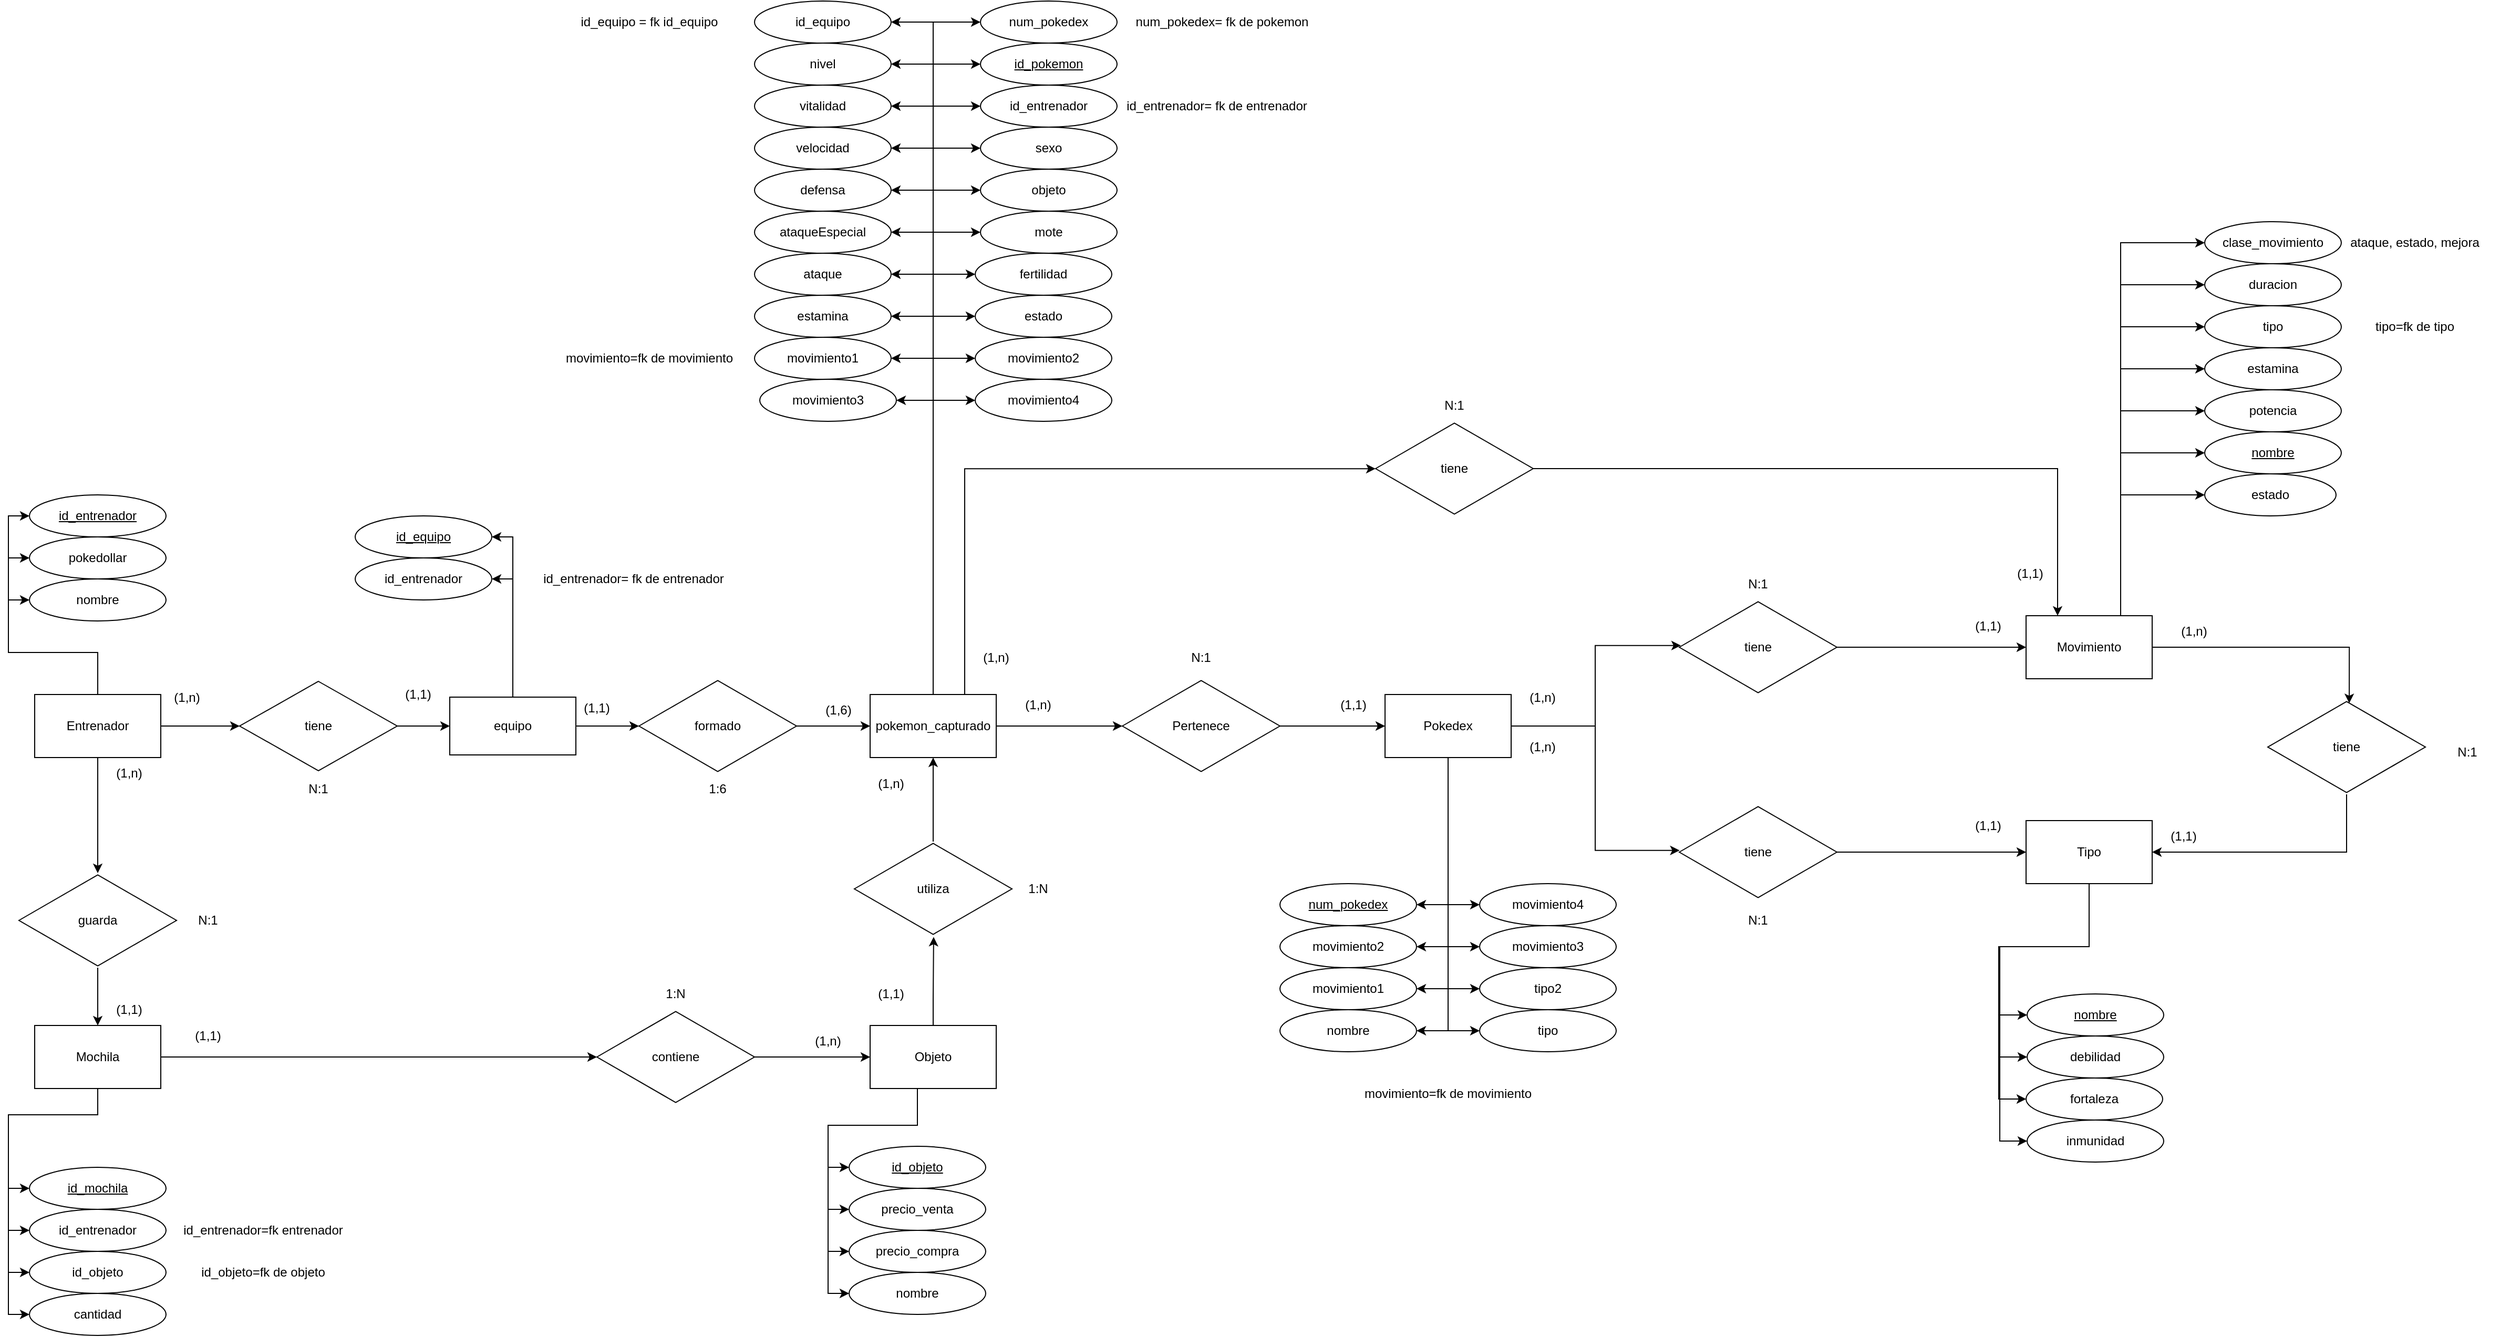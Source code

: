 <mxfile version="13.0.3" type="device"><diagram name="Página-1" id="_hN8JNV3EvZkGk4w4AAP"><mxGraphModel dx="2756" dy="2335" grid="1" gridSize="10" guides="1" tooltips="1" connect="1" arrows="1" fold="1" page="1" pageScale="1" pageWidth="827" pageHeight="1169" math="0" shadow="0"><root><mxCell id="0"/><mxCell id="1" parent="0"/><mxCell id="u-iMZ1M8_oIqzM2vnsr7-83" style="edgeStyle=orthogonalEdgeStyle;rounded=0;orthogonalLoop=1;jettySize=auto;html=1;entryX=0.002;entryY=0.482;entryDx=0;entryDy=0;entryPerimeter=0;" parent="1" source="u-iMZ1M8_oIqzM2vnsr7-5" target="-KnX9wQa1ZGdEAp55B8j-4" edge="1"><mxGeometry relative="1" as="geometry"/></mxCell><mxCell id="u-iMZ1M8_oIqzM2vnsr7-164" style="edgeStyle=orthogonalEdgeStyle;rounded=0;orthogonalLoop=1;jettySize=auto;html=1;entryX=0;entryY=0.5;entryDx=0;entryDy=0;" parent="1" source="u-iMZ1M8_oIqzM2vnsr7-5" target="u-iMZ1M8_oIqzM2vnsr7-161" edge="1"><mxGeometry relative="1" as="geometry"/></mxCell><mxCell id="u-iMZ1M8_oIqzM2vnsr7-165" style="edgeStyle=orthogonalEdgeStyle;rounded=0;orthogonalLoop=1;jettySize=auto;html=1;entryX=1;entryY=0.5;entryDx=0;entryDy=0;" parent="1" source="u-iMZ1M8_oIqzM2vnsr7-5" target="u-iMZ1M8_oIqzM2vnsr7-162" edge="1"><mxGeometry relative="1" as="geometry"/></mxCell><mxCell id="u-iMZ1M8_oIqzM2vnsr7-166" style="edgeStyle=orthogonalEdgeStyle;rounded=0;orthogonalLoop=1;jettySize=auto;html=1;entryX=1;entryY=0.5;entryDx=0;entryDy=0;" parent="1" source="u-iMZ1M8_oIqzM2vnsr7-5" target="u-iMZ1M8_oIqzM2vnsr7-160" edge="1"><mxGeometry relative="1" as="geometry"/></mxCell><mxCell id="u-iMZ1M8_oIqzM2vnsr7-167" style="edgeStyle=orthogonalEdgeStyle;rounded=0;orthogonalLoop=1;jettySize=auto;html=1;entryX=1;entryY=0.5;entryDx=0;entryDy=0;" parent="1" source="u-iMZ1M8_oIqzM2vnsr7-5" target="u-iMZ1M8_oIqzM2vnsr7-142" edge="1"><mxGeometry relative="1" as="geometry"/></mxCell><mxCell id="u-iMZ1M8_oIqzM2vnsr7-174" style="edgeStyle=orthogonalEdgeStyle;rounded=0;orthogonalLoop=1;jettySize=auto;html=1;entryX=1;entryY=0.5;entryDx=0;entryDy=0;" parent="1" source="u-iMZ1M8_oIqzM2vnsr7-5" target="u-iMZ1M8_oIqzM2vnsr7-118" edge="1"><mxGeometry relative="1" as="geometry"/></mxCell><mxCell id="u-iMZ1M8_oIqzM2vnsr7-175" style="edgeStyle=orthogonalEdgeStyle;rounded=0;orthogonalLoop=1;jettySize=auto;html=1;entryX=0;entryY=0.5;entryDx=0;entryDy=0;" parent="1" source="u-iMZ1M8_oIqzM2vnsr7-5" target="u-iMZ1M8_oIqzM2vnsr7-159" edge="1"><mxGeometry relative="1" as="geometry"/></mxCell><mxCell id="u-iMZ1M8_oIqzM2vnsr7-177" style="edgeStyle=orthogonalEdgeStyle;rounded=0;orthogonalLoop=1;jettySize=auto;html=1;entryX=0;entryY=0.5;entryDx=0;entryDy=0;" parent="1" source="u-iMZ1M8_oIqzM2vnsr7-5" target="u-iMZ1M8_oIqzM2vnsr7-163" edge="1"><mxGeometry relative="1" as="geometry"/></mxCell><mxCell id="u-iMZ1M8_oIqzM2vnsr7-178" style="edgeStyle=orthogonalEdgeStyle;rounded=0;orthogonalLoop=1;jettySize=auto;html=1;entryX=0;entryY=0.5;entryDx=0;entryDy=0;" parent="1" source="u-iMZ1M8_oIqzM2vnsr7-5" target="u-iMZ1M8_oIqzM2vnsr7-146" edge="1"><mxGeometry relative="1" as="geometry"/></mxCell><mxCell id="-KnX9wQa1ZGdEAp55B8j-9" style="edgeStyle=orthogonalEdgeStyle;rounded=0;orthogonalLoop=1;jettySize=auto;html=1;exitX=1;exitY=0.5;exitDx=0;exitDy=0;entryX=0.01;entryY=0.482;entryDx=0;entryDy=0;entryPerimeter=0;" edge="1" parent="1" source="u-iMZ1M8_oIqzM2vnsr7-5" target="u-iMZ1M8_oIqzM2vnsr7-25"><mxGeometry relative="1" as="geometry"/></mxCell><mxCell id="u-iMZ1M8_oIqzM2vnsr7-5" value="Pokedex" style="rounded=0;whiteSpace=wrap;html=1;" parent="1" vertex="1"><mxGeometry x="1100" y="200" width="120" height="60" as="geometry"/></mxCell><mxCell id="u-iMZ1M8_oIqzM2vnsr7-6" style="edgeStyle=orthogonalEdgeStyle;rounded=0;orthogonalLoop=1;jettySize=auto;html=1;" parent="1" source="u-iMZ1M8_oIqzM2vnsr7-9" target="u-iMZ1M8_oIqzM2vnsr7-15" edge="1"><mxGeometry relative="1" as="geometry"/></mxCell><mxCell id="u-iMZ1M8_oIqzM2vnsr7-198" style="edgeStyle=orthogonalEdgeStyle;rounded=0;orthogonalLoop=1;jettySize=auto;html=1;entryX=0;entryY=0.5;entryDx=0;entryDy=0;" parent="1" source="u-iMZ1M8_oIqzM2vnsr7-9" target="u-iMZ1M8_oIqzM2vnsr7-195" edge="1"><mxGeometry relative="1" as="geometry"><Array as="points"><mxPoint x="-125" y="160"/><mxPoint x="-210" y="160"/><mxPoint x="-210" y="110"/></Array></mxGeometry></mxCell><mxCell id="u-iMZ1M8_oIqzM2vnsr7-199" style="edgeStyle=orthogonalEdgeStyle;rounded=0;orthogonalLoop=1;jettySize=auto;html=1;entryX=0;entryY=0.5;entryDx=0;entryDy=0;" parent="1" source="u-iMZ1M8_oIqzM2vnsr7-9" target="u-iMZ1M8_oIqzM2vnsr7-196" edge="1"><mxGeometry relative="1" as="geometry"><Array as="points"><mxPoint x="-125" y="160"/><mxPoint x="-210" y="160"/><mxPoint x="-210" y="70"/></Array></mxGeometry></mxCell><mxCell id="u-iMZ1M8_oIqzM2vnsr7-200" style="edgeStyle=orthogonalEdgeStyle;rounded=0;orthogonalLoop=1;jettySize=auto;html=1;entryX=0;entryY=0.5;entryDx=0;entryDy=0;" parent="1" source="u-iMZ1M8_oIqzM2vnsr7-9" target="u-iMZ1M8_oIqzM2vnsr7-197" edge="1"><mxGeometry relative="1" as="geometry"><Array as="points"><mxPoint x="-125" y="160"/><mxPoint x="-210" y="160"/><mxPoint x="-210" y="30"/></Array></mxGeometry></mxCell><mxCell id="WPIkHetuEEXUUij4_i_U-29" style="edgeStyle=orthogonalEdgeStyle;rounded=0;orthogonalLoop=1;jettySize=auto;html=1;exitX=1;exitY=0.5;exitDx=0;exitDy=0;entryX=0;entryY=0.5;entryDx=0;entryDy=0;" parent="1" source="u-iMZ1M8_oIqzM2vnsr7-9" target="WPIkHetuEEXUUij4_i_U-27" edge="1"><mxGeometry relative="1" as="geometry"/></mxCell><mxCell id="u-iMZ1M8_oIqzM2vnsr7-9" value="Entrenador" style="rounded=0;whiteSpace=wrap;html=1;" parent="1" vertex="1"><mxGeometry x="-185" y="200" width="120" height="60" as="geometry"/></mxCell><mxCell id="u-iMZ1M8_oIqzM2vnsr7-212" style="edgeStyle=orthogonalEdgeStyle;rounded=0;orthogonalLoop=1;jettySize=auto;html=1;entryX=0;entryY=0.5;entryDx=0;entryDy=0;" parent="1" source="u-iMZ1M8_oIqzM2vnsr7-11" target="u-iMZ1M8_oIqzM2vnsr7-208" edge="1"><mxGeometry relative="1" as="geometry"><Array as="points"><mxPoint x="655" y="610"/><mxPoint x="570" y="610"/><mxPoint x="570" y="650"/></Array></mxGeometry></mxCell><mxCell id="u-iMZ1M8_oIqzM2vnsr7-213" style="edgeStyle=orthogonalEdgeStyle;rounded=0;orthogonalLoop=1;jettySize=auto;html=1;entryX=0;entryY=0.5;entryDx=0;entryDy=0;" parent="1" source="u-iMZ1M8_oIqzM2vnsr7-11" target="u-iMZ1M8_oIqzM2vnsr7-209" edge="1"><mxGeometry relative="1" as="geometry"><Array as="points"><mxPoint x="655" y="610"/><mxPoint x="570" y="610"/><mxPoint x="570" y="690"/></Array></mxGeometry></mxCell><mxCell id="u-iMZ1M8_oIqzM2vnsr7-214" style="edgeStyle=orthogonalEdgeStyle;rounded=0;orthogonalLoop=1;jettySize=auto;html=1;entryX=0;entryY=0.5;entryDx=0;entryDy=0;" parent="1" source="u-iMZ1M8_oIqzM2vnsr7-11" target="u-iMZ1M8_oIqzM2vnsr7-210" edge="1"><mxGeometry relative="1" as="geometry"><Array as="points"><mxPoint x="655" y="610"/><mxPoint x="570" y="610"/><mxPoint x="570" y="730"/></Array></mxGeometry></mxCell><mxCell id="u-iMZ1M8_oIqzM2vnsr7-215" style="edgeStyle=orthogonalEdgeStyle;rounded=0;orthogonalLoop=1;jettySize=auto;html=1;entryX=0;entryY=0.5;entryDx=0;entryDy=0;" parent="1" source="u-iMZ1M8_oIqzM2vnsr7-11" target="u-iMZ1M8_oIqzM2vnsr7-211" edge="1"><mxGeometry relative="1" as="geometry"><Array as="points"><mxPoint x="655" y="610"/><mxPoint x="570" y="610"/><mxPoint x="570" y="770"/></Array></mxGeometry></mxCell><mxCell id="-KnX9wQa1ZGdEAp55B8j-24" style="edgeStyle=orthogonalEdgeStyle;rounded=0;orthogonalLoop=1;jettySize=auto;html=1;exitX=0.5;exitY=0;exitDx=0;exitDy=0;entryX=0.503;entryY=1.008;entryDx=0;entryDy=0;entryPerimeter=0;" edge="1" parent="1" source="u-iMZ1M8_oIqzM2vnsr7-11" target="u-iMZ1M8_oIqzM2vnsr7-17"><mxGeometry relative="1" as="geometry"><Array as="points"><mxPoint x="670" y="490"/><mxPoint x="670" y="490"/></Array></mxGeometry></mxCell><mxCell id="u-iMZ1M8_oIqzM2vnsr7-11" value="Objeto" style="rounded=0;whiteSpace=wrap;html=1;" parent="1" vertex="1"><mxGeometry x="610" y="515" width="120" height="60" as="geometry"/></mxCell><mxCell id="u-iMZ1M8_oIqzM2vnsr7-53" style="edgeStyle=orthogonalEdgeStyle;rounded=0;orthogonalLoop=1;jettySize=auto;html=1;" parent="1" source="u-iMZ1M8_oIqzM2vnsr7-15" target="u-iMZ1M8_oIqzM2vnsr7-52" edge="1"><mxGeometry relative="1" as="geometry"/></mxCell><mxCell id="u-iMZ1M8_oIqzM2vnsr7-15" value="guarda" style="html=1;whiteSpace=wrap;aspect=fixed;shape=isoRectangle;" parent="1" vertex="1"><mxGeometry x="-200" y="370" width="150" height="90" as="geometry"/></mxCell><mxCell id="-KnX9wQa1ZGdEAp55B8j-25" style="edgeStyle=orthogonalEdgeStyle;rounded=0;orthogonalLoop=1;jettySize=auto;html=1;" edge="1" parent="1" source="u-iMZ1M8_oIqzM2vnsr7-17" target="u-iMZ1M8_oIqzM2vnsr7-29"><mxGeometry relative="1" as="geometry"/></mxCell><mxCell id="u-iMZ1M8_oIqzM2vnsr7-17" value="utiliza" style="html=1;whiteSpace=wrap;aspect=fixed;shape=isoRectangle;" parent="1" vertex="1"><mxGeometry x="595" y="340" width="150" height="90" as="geometry"/></mxCell><mxCell id="u-iMZ1M8_oIqzM2vnsr7-154" style="edgeStyle=orthogonalEdgeStyle;rounded=0;orthogonalLoop=1;jettySize=auto;html=1;entryX=0.517;entryY=0.036;entryDx=0;entryDy=0;entryPerimeter=0;" parent="1" source="u-iMZ1M8_oIqzM2vnsr7-22" target="u-iMZ1M8_oIqzM2vnsr7-153" edge="1"><mxGeometry relative="1" as="geometry"/></mxCell><mxCell id="-KnX9wQa1ZGdEAp55B8j-12" style="edgeStyle=orthogonalEdgeStyle;rounded=0;orthogonalLoop=1;jettySize=auto;html=1;exitX=0.75;exitY=0;exitDx=0;exitDy=0;entryX=0;entryY=0.5;entryDx=0;entryDy=0;" edge="1" parent="1" source="u-iMZ1M8_oIqzM2vnsr7-22" target="-KnX9wQa1ZGdEAp55B8j-1"><mxGeometry relative="1" as="geometry"/></mxCell><mxCell id="-KnX9wQa1ZGdEAp55B8j-13" style="edgeStyle=orthogonalEdgeStyle;rounded=0;orthogonalLoop=1;jettySize=auto;html=1;exitX=0.75;exitY=0;exitDx=0;exitDy=0;entryX=0;entryY=0.5;entryDx=0;entryDy=0;" edge="1" parent="1" source="u-iMZ1M8_oIqzM2vnsr7-22" target="u-iMZ1M8_oIqzM2vnsr7-218"><mxGeometry relative="1" as="geometry"/></mxCell><mxCell id="-KnX9wQa1ZGdEAp55B8j-14" style="edgeStyle=orthogonalEdgeStyle;rounded=0;orthogonalLoop=1;jettySize=auto;html=1;exitX=0.75;exitY=0;exitDx=0;exitDy=0;entryX=0;entryY=0.5;entryDx=0;entryDy=0;" edge="1" parent="1" source="u-iMZ1M8_oIqzM2vnsr7-22" target="u-iMZ1M8_oIqzM2vnsr7-221"><mxGeometry relative="1" as="geometry"/></mxCell><mxCell id="-KnX9wQa1ZGdEAp55B8j-15" style="edgeStyle=orthogonalEdgeStyle;rounded=0;orthogonalLoop=1;jettySize=auto;html=1;exitX=0.75;exitY=0;exitDx=0;exitDy=0;entryX=0;entryY=0.5;entryDx=0;entryDy=0;" edge="1" parent="1" source="u-iMZ1M8_oIqzM2vnsr7-22" target="u-iMZ1M8_oIqzM2vnsr7-222"><mxGeometry relative="1" as="geometry"/></mxCell><mxCell id="-KnX9wQa1ZGdEAp55B8j-16" style="edgeStyle=orthogonalEdgeStyle;rounded=0;orthogonalLoop=1;jettySize=auto;html=1;exitX=0.75;exitY=0;exitDx=0;exitDy=0;entryX=0;entryY=0.5;entryDx=0;entryDy=0;" edge="1" parent="1" source="u-iMZ1M8_oIqzM2vnsr7-22" target="u-iMZ1M8_oIqzM2vnsr7-223"><mxGeometry relative="1" as="geometry"/></mxCell><mxCell id="-KnX9wQa1ZGdEAp55B8j-17" style="edgeStyle=orthogonalEdgeStyle;rounded=0;orthogonalLoop=1;jettySize=auto;html=1;exitX=0.75;exitY=0;exitDx=0;exitDy=0;entryX=0;entryY=0.5;entryDx=0;entryDy=0;" edge="1" parent="1" source="u-iMZ1M8_oIqzM2vnsr7-22" target="u-iMZ1M8_oIqzM2vnsr7-224"><mxGeometry relative="1" as="geometry"/></mxCell><mxCell id="-KnX9wQa1ZGdEAp55B8j-18" style="edgeStyle=orthogonalEdgeStyle;rounded=0;orthogonalLoop=1;jettySize=auto;html=1;exitX=0.75;exitY=0;exitDx=0;exitDy=0;entryX=0;entryY=0.5;entryDx=0;entryDy=0;" edge="1" parent="1" source="u-iMZ1M8_oIqzM2vnsr7-22" target="u-iMZ1M8_oIqzM2vnsr7-230"><mxGeometry relative="1" as="geometry"/></mxCell><mxCell id="u-iMZ1M8_oIqzM2vnsr7-22" value="Movimiento" style="rounded=0;whiteSpace=wrap;html=1;" parent="1" vertex="1"><mxGeometry x="1710" y="125" width="120" height="60" as="geometry"/></mxCell><mxCell id="u-iMZ1M8_oIqzM2vnsr7-110" style="edgeStyle=orthogonalEdgeStyle;rounded=0;orthogonalLoop=1;jettySize=auto;html=1;entryX=0;entryY=0.5;entryDx=0;entryDy=0;" parent="1" source="u-iMZ1M8_oIqzM2vnsr7-25" target="u-iMZ1M8_oIqzM2vnsr7-22" edge="1"><mxGeometry relative="1" as="geometry"/></mxCell><mxCell id="u-iMZ1M8_oIqzM2vnsr7-25" value="tiene" style="html=1;whiteSpace=wrap;aspect=fixed;shape=isoRectangle;" parent="1" vertex="1"><mxGeometry x="1380" y="110" width="150" height="90" as="geometry"/></mxCell><mxCell id="u-iMZ1M8_oIqzM2vnsr7-28" style="edgeStyle=orthogonalEdgeStyle;rounded=0;orthogonalLoop=1;jettySize=auto;html=1;" parent="1" source="u-iMZ1M8_oIqzM2vnsr7-29" target="u-iMZ1M8_oIqzM2vnsr7-33" edge="1"><mxGeometry relative="1" as="geometry"/></mxCell><mxCell id="u-iMZ1M8_oIqzM2vnsr7-190" style="edgeStyle=orthogonalEdgeStyle;rounded=0;orthogonalLoop=1;jettySize=auto;html=1;entryX=0;entryY=0.5;entryDx=0;entryDy=0;" parent="1" source="u-iMZ1M8_oIqzM2vnsr7-29" target="u-iMZ1M8_oIqzM2vnsr7-147" edge="1"><mxGeometry relative="1" as="geometry"/></mxCell><mxCell id="u-iMZ1M8_oIqzM2vnsr7-191" style="edgeStyle=orthogonalEdgeStyle;rounded=0;orthogonalLoop=1;jettySize=auto;html=1;entryX=0;entryY=0.5;entryDx=0;entryDy=0;" parent="1" source="u-iMZ1M8_oIqzM2vnsr7-29" target="u-iMZ1M8_oIqzM2vnsr7-145" edge="1"><mxGeometry relative="1" as="geometry"><Array as="points"><mxPoint x="670" y="-200"/></Array></mxGeometry></mxCell><mxCell id="WPIkHetuEEXUUij4_i_U-1" style="edgeStyle=orthogonalEdgeStyle;rounded=0;orthogonalLoop=1;jettySize=auto;html=1;exitX=0.5;exitY=0;exitDx=0;exitDy=0;entryX=1;entryY=0.5;entryDx=0;entryDy=0;" parent="1" source="u-iMZ1M8_oIqzM2vnsr7-29" target="u-iMZ1M8_oIqzM2vnsr7-140" edge="1"><mxGeometry relative="1" as="geometry"/></mxCell><mxCell id="WPIkHetuEEXUUij4_i_U-2" style="edgeStyle=orthogonalEdgeStyle;rounded=0;orthogonalLoop=1;jettySize=auto;html=1;exitX=0.5;exitY=0;exitDx=0;exitDy=0;entryX=1;entryY=0.5;entryDx=0;entryDy=0;" parent="1" source="u-iMZ1M8_oIqzM2vnsr7-29" target="u-iMZ1M8_oIqzM2vnsr7-136" edge="1"><mxGeometry relative="1" as="geometry"/></mxCell><mxCell id="WPIkHetuEEXUUij4_i_U-3" style="edgeStyle=orthogonalEdgeStyle;rounded=0;orthogonalLoop=1;jettySize=auto;html=1;exitX=0.5;exitY=0;exitDx=0;exitDy=0;entryX=1;entryY=0.5;entryDx=0;entryDy=0;" parent="1" source="u-iMZ1M8_oIqzM2vnsr7-29" target="u-iMZ1M8_oIqzM2vnsr7-138" edge="1"><mxGeometry relative="1" as="geometry"/></mxCell><mxCell id="WPIkHetuEEXUUij4_i_U-4" style="edgeStyle=orthogonalEdgeStyle;rounded=0;orthogonalLoop=1;jettySize=auto;html=1;exitX=0.5;exitY=0;exitDx=0;exitDy=0;entryX=0;entryY=0.5;entryDx=0;entryDy=0;" parent="1" source="u-iMZ1M8_oIqzM2vnsr7-29" target="u-iMZ1M8_oIqzM2vnsr7-134" edge="1"><mxGeometry relative="1" as="geometry"/></mxCell><mxCell id="WPIkHetuEEXUUij4_i_U-5" style="edgeStyle=orthogonalEdgeStyle;rounded=0;orthogonalLoop=1;jettySize=auto;html=1;exitX=0.5;exitY=0;exitDx=0;exitDy=0;entryX=1;entryY=0.5;entryDx=0;entryDy=0;" parent="1" source="u-iMZ1M8_oIqzM2vnsr7-29" target="u-iMZ1M8_oIqzM2vnsr7-137" edge="1"><mxGeometry relative="1" as="geometry"/></mxCell><mxCell id="WPIkHetuEEXUUij4_i_U-6" style="edgeStyle=orthogonalEdgeStyle;rounded=0;orthogonalLoop=1;jettySize=auto;html=1;exitX=0.5;exitY=0;exitDx=0;exitDy=0;entryX=0;entryY=0.5;entryDx=0;entryDy=0;" parent="1" source="u-iMZ1M8_oIqzM2vnsr7-29" target="u-iMZ1M8_oIqzM2vnsr7-148" edge="1"><mxGeometry relative="1" as="geometry"/></mxCell><mxCell id="WPIkHetuEEXUUij4_i_U-7" style="edgeStyle=orthogonalEdgeStyle;rounded=0;orthogonalLoop=1;jettySize=auto;html=1;exitX=0.5;exitY=0;exitDx=0;exitDy=0;entryX=1;entryY=0.5;entryDx=0;entryDy=0;" parent="1" source="u-iMZ1M8_oIqzM2vnsr7-29" target="u-iMZ1M8_oIqzM2vnsr7-139" edge="1"><mxGeometry relative="1" as="geometry"/></mxCell><mxCell id="WPIkHetuEEXUUij4_i_U-8" style="edgeStyle=orthogonalEdgeStyle;rounded=0;orthogonalLoop=1;jettySize=auto;html=1;exitX=0.5;exitY=0;exitDx=0;exitDy=0;entryX=0;entryY=0.5;entryDx=0;entryDy=0;" parent="1" source="u-iMZ1M8_oIqzM2vnsr7-29" target="u-iMZ1M8_oIqzM2vnsr7-144" edge="1"><mxGeometry relative="1" as="geometry"/></mxCell><mxCell id="WPIkHetuEEXUUij4_i_U-9" style="edgeStyle=orthogonalEdgeStyle;rounded=0;orthogonalLoop=1;jettySize=auto;html=1;exitX=0.5;exitY=0;exitDx=0;exitDy=0;entryX=1;entryY=0.5;entryDx=0;entryDy=0;" parent="1" source="u-iMZ1M8_oIqzM2vnsr7-29" target="u-iMZ1M8_oIqzM2vnsr7-135" edge="1"><mxGeometry relative="1" as="geometry"/></mxCell><mxCell id="WPIkHetuEEXUUij4_i_U-10" style="edgeStyle=orthogonalEdgeStyle;rounded=0;orthogonalLoop=1;jettySize=auto;html=1;exitX=0.5;exitY=0;exitDx=0;exitDy=0;entryX=0;entryY=0.5;entryDx=0;entryDy=0;" parent="1" source="u-iMZ1M8_oIqzM2vnsr7-29" target="u-iMZ1M8_oIqzM2vnsr7-185" edge="1"><mxGeometry relative="1" as="geometry"/></mxCell><mxCell id="WPIkHetuEEXUUij4_i_U-11" style="edgeStyle=orthogonalEdgeStyle;rounded=0;orthogonalLoop=1;jettySize=auto;html=1;exitX=0.5;exitY=0;exitDx=0;exitDy=0;entryX=1;entryY=0.5;entryDx=0;entryDy=0;" parent="1" source="u-iMZ1M8_oIqzM2vnsr7-29" target="u-iMZ1M8_oIqzM2vnsr7-141" edge="1"><mxGeometry relative="1" as="geometry"/></mxCell><mxCell id="WPIkHetuEEXUUij4_i_U-12" style="edgeStyle=orthogonalEdgeStyle;rounded=0;orthogonalLoop=1;jettySize=auto;html=1;exitX=0.5;exitY=0;exitDx=0;exitDy=0;entryX=0;entryY=0.5;entryDx=0;entryDy=0;" parent="1" source="u-iMZ1M8_oIqzM2vnsr7-29" target="u-iMZ1M8_oIqzM2vnsr7-186" edge="1"><mxGeometry relative="1" as="geometry"/></mxCell><mxCell id="WPIkHetuEEXUUij4_i_U-14" style="edgeStyle=orthogonalEdgeStyle;rounded=0;orthogonalLoop=1;jettySize=auto;html=1;exitX=0.5;exitY=0;exitDx=0;exitDy=0;entryX=0;entryY=0.5;entryDx=0;entryDy=0;" parent="1" source="u-iMZ1M8_oIqzM2vnsr7-29" target="u-iMZ1M8_oIqzM2vnsr7-187" edge="1"><mxGeometry relative="1" as="geometry"/></mxCell><mxCell id="WPIkHetuEEXUUij4_i_U-19" style="edgeStyle=orthogonalEdgeStyle;rounded=0;orthogonalLoop=1;jettySize=auto;html=1;exitX=0.5;exitY=0;exitDx=0;exitDy=0;entryX=1;entryY=0.5;entryDx=0;entryDy=0;" parent="1" source="u-iMZ1M8_oIqzM2vnsr7-29" target="WPIkHetuEEXUUij4_i_U-15" edge="1"><mxGeometry relative="1" as="geometry"/></mxCell><mxCell id="WPIkHetuEEXUUij4_i_U-22" style="edgeStyle=orthogonalEdgeStyle;rounded=0;orthogonalLoop=1;jettySize=auto;html=1;exitX=0.5;exitY=0;exitDx=0;exitDy=0;entryX=0;entryY=0.5;entryDx=0;entryDy=0;" parent="1" source="u-iMZ1M8_oIqzM2vnsr7-29" target="WPIkHetuEEXUUij4_i_U-16" edge="1"><mxGeometry relative="1" as="geometry"/></mxCell><mxCell id="WPIkHetuEEXUUij4_i_U-23" style="edgeStyle=orthogonalEdgeStyle;rounded=0;orthogonalLoop=1;jettySize=auto;html=1;exitX=0.5;exitY=0;exitDx=0;exitDy=0;entryX=1;entryY=0.5;entryDx=0;entryDy=0;" parent="1" source="u-iMZ1M8_oIqzM2vnsr7-29" target="WPIkHetuEEXUUij4_i_U-17" edge="1"><mxGeometry relative="1" as="geometry"/></mxCell><mxCell id="WPIkHetuEEXUUij4_i_U-24" style="edgeStyle=orthogonalEdgeStyle;rounded=0;orthogonalLoop=1;jettySize=auto;html=1;exitX=0.5;exitY=0;exitDx=0;exitDy=0;entryX=0;entryY=0.5;entryDx=0;entryDy=0;" parent="1" source="u-iMZ1M8_oIqzM2vnsr7-29" target="WPIkHetuEEXUUij4_i_U-18" edge="1"><mxGeometry relative="1" as="geometry"/></mxCell><mxCell id="-KnX9wQa1ZGdEAp55B8j-19" style="edgeStyle=orthogonalEdgeStyle;rounded=0;orthogonalLoop=1;jettySize=auto;html=1;exitX=0.75;exitY=0;exitDx=0;exitDy=0;entryX=0;entryY=0.501;entryDx=0;entryDy=0;entryPerimeter=0;" edge="1" parent="1" source="u-iMZ1M8_oIqzM2vnsr7-29" target="-KnX9wQa1ZGdEAp55B8j-11"><mxGeometry relative="1" as="geometry"/></mxCell><mxCell id="-KnX9wQa1ZGdEAp55B8j-29" style="edgeStyle=orthogonalEdgeStyle;rounded=0;orthogonalLoop=1;jettySize=auto;html=1;exitX=0.5;exitY=0;exitDx=0;exitDy=0;entryX=1;entryY=0.5;entryDx=0;entryDy=0;" edge="1" parent="1" source="u-iMZ1M8_oIqzM2vnsr7-29" target="-KnX9wQa1ZGdEAp55B8j-28"><mxGeometry relative="1" as="geometry"/></mxCell><mxCell id="u-iMZ1M8_oIqzM2vnsr7-29" value="pokemon_capturado" style="rounded=0;whiteSpace=wrap;html=1;" parent="1" vertex="1"><mxGeometry x="610" y="200" width="120" height="60" as="geometry"/></mxCell><mxCell id="u-iMZ1M8_oIqzM2vnsr7-30" style="edgeStyle=orthogonalEdgeStyle;rounded=0;orthogonalLoop=1;jettySize=auto;html=1;" parent="1" source="u-iMZ1M8_oIqzM2vnsr7-31" target="u-iMZ1M8_oIqzM2vnsr7-29" edge="1"><mxGeometry relative="1" as="geometry"/></mxCell><mxCell id="u-iMZ1M8_oIqzM2vnsr7-31" value="formado" style="html=1;whiteSpace=wrap;aspect=fixed;shape=isoRectangle;" parent="1" vertex="1"><mxGeometry x="390" y="185" width="150" height="90" as="geometry"/></mxCell><mxCell id="u-iMZ1M8_oIqzM2vnsr7-32" style="edgeStyle=orthogonalEdgeStyle;rounded=0;orthogonalLoop=1;jettySize=auto;html=1;entryX=0;entryY=0.5;entryDx=0;entryDy=0;" parent="1" source="u-iMZ1M8_oIqzM2vnsr7-33" target="u-iMZ1M8_oIqzM2vnsr7-5" edge="1"><mxGeometry relative="1" as="geometry"/></mxCell><mxCell id="u-iMZ1M8_oIqzM2vnsr7-33" value="Pertenece" style="html=1;whiteSpace=wrap;aspect=fixed;shape=isoRectangle;" parent="1" vertex="1"><mxGeometry x="850" y="185" width="150" height="90" as="geometry"/></mxCell><mxCell id="u-iMZ1M8_oIqzM2vnsr7-34" value="(1,n)" style="text;html=1;strokeColor=none;fillColor=none;align=center;verticalAlign=middle;whiteSpace=wrap;rounded=0;" parent="1" vertex="1"><mxGeometry x="-70" y="187.5" width="60" height="30" as="geometry"/></mxCell><mxCell id="u-iMZ1M8_oIqzM2vnsr7-35" value="(1,6)" style="text;html=1;strokeColor=none;fillColor=none;align=center;verticalAlign=middle;whiteSpace=wrap;rounded=0;" parent="1" vertex="1"><mxGeometry x="550" y="200" width="60" height="30" as="geometry"/></mxCell><mxCell id="u-iMZ1M8_oIqzM2vnsr7-36" value="N:1" style="text;html=1;strokeColor=none;fillColor=none;align=center;verticalAlign=middle;whiteSpace=wrap;rounded=0;" parent="1" vertex="1"><mxGeometry x="55" y="275" width="60" height="30" as="geometry"/></mxCell><mxCell id="u-iMZ1M8_oIqzM2vnsr7-37" value="(1,1)" style="text;html=1;strokeColor=none;fillColor=none;align=center;verticalAlign=middle;whiteSpace=wrap;rounded=0;" parent="1" vertex="1"><mxGeometry x="1040" y="195" width="60" height="30" as="geometry"/></mxCell><mxCell id="u-iMZ1M8_oIqzM2vnsr7-38" value="(1,n)" style="text;html=1;strokeColor=none;fillColor=none;align=center;verticalAlign=middle;whiteSpace=wrap;rounded=0;" parent="1" vertex="1"><mxGeometry x="740" y="195" width="60" height="30" as="geometry"/></mxCell><mxCell id="u-iMZ1M8_oIqzM2vnsr7-39" value="N:1" style="text;html=1;strokeColor=none;fillColor=none;align=center;verticalAlign=middle;whiteSpace=wrap;rounded=0;" parent="1" vertex="1"><mxGeometry x="895" y="150" width="60" height="30" as="geometry"/></mxCell><mxCell id="u-iMZ1M8_oIqzM2vnsr7-204" style="edgeStyle=orthogonalEdgeStyle;rounded=0;orthogonalLoop=1;jettySize=auto;html=1;entryX=0;entryY=0.5;entryDx=0;entryDy=0;" parent="1" source="u-iMZ1M8_oIqzM2vnsr7-52" target="u-iMZ1M8_oIqzM2vnsr7-201" edge="1"><mxGeometry relative="1" as="geometry"><Array as="points"><mxPoint x="-125" y="600"/><mxPoint x="-210" y="600"/><mxPoint x="-210" y="670"/></Array></mxGeometry></mxCell><mxCell id="u-iMZ1M8_oIqzM2vnsr7-205" style="edgeStyle=orthogonalEdgeStyle;rounded=0;orthogonalLoop=1;jettySize=auto;html=1;entryX=0;entryY=0.5;entryDx=0;entryDy=0;" parent="1" source="u-iMZ1M8_oIqzM2vnsr7-52" target="u-iMZ1M8_oIqzM2vnsr7-202" edge="1"><mxGeometry relative="1" as="geometry"><Array as="points"><mxPoint x="-125" y="600"/><mxPoint x="-210" y="600"/><mxPoint x="-210" y="710"/></Array></mxGeometry></mxCell><mxCell id="u-iMZ1M8_oIqzM2vnsr7-206" style="edgeStyle=orthogonalEdgeStyle;rounded=0;orthogonalLoop=1;jettySize=auto;html=1;entryX=0;entryY=0.5;entryDx=0;entryDy=0;" parent="1" source="u-iMZ1M8_oIqzM2vnsr7-52" target="u-iMZ1M8_oIqzM2vnsr7-203" edge="1"><mxGeometry relative="1" as="geometry"><Array as="points"><mxPoint x="-125" y="600"/><mxPoint x="-210" y="600"/><mxPoint x="-210" y="750"/></Array></mxGeometry></mxCell><mxCell id="u-iMZ1M8_oIqzM2vnsr7-217" style="edgeStyle=orthogonalEdgeStyle;rounded=0;orthogonalLoop=1;jettySize=auto;html=1;entryX=0;entryY=0.5;entryDx=0;entryDy=0;" parent="1" source="u-iMZ1M8_oIqzM2vnsr7-52" target="u-iMZ1M8_oIqzM2vnsr7-216" edge="1"><mxGeometry relative="1" as="geometry"><Array as="points"><mxPoint x="-125" y="600"/><mxPoint x="-210" y="600"/><mxPoint x="-210" y="790"/></Array></mxGeometry></mxCell><mxCell id="WPIkHetuEEXUUij4_i_U-26" style="edgeStyle=orthogonalEdgeStyle;rounded=0;orthogonalLoop=1;jettySize=auto;html=1;exitX=1;exitY=0.5;exitDx=0;exitDy=0;" parent="1" source="u-iMZ1M8_oIqzM2vnsr7-52" target="u-iMZ1M8_oIqzM2vnsr7-54" edge="1"><mxGeometry relative="1" as="geometry"/></mxCell><mxCell id="u-iMZ1M8_oIqzM2vnsr7-52" value="Mochila" style="rounded=0;whiteSpace=wrap;html=1;" parent="1" vertex="1"><mxGeometry x="-185" y="515" width="120" height="60" as="geometry"/></mxCell><mxCell id="u-iMZ1M8_oIqzM2vnsr7-56" style="edgeStyle=orthogonalEdgeStyle;rounded=0;orthogonalLoop=1;jettySize=auto;html=1;" parent="1" source="u-iMZ1M8_oIqzM2vnsr7-54" target="u-iMZ1M8_oIqzM2vnsr7-11" edge="1"><mxGeometry relative="1" as="geometry"/></mxCell><mxCell id="u-iMZ1M8_oIqzM2vnsr7-54" value="contiene" style="html=1;whiteSpace=wrap;aspect=fixed;shape=isoRectangle;" parent="1" vertex="1"><mxGeometry x="350" y="500" width="150" height="90" as="geometry"/></mxCell><mxCell id="u-iMZ1M8_oIqzM2vnsr7-57" value="(1,n)" style="text;html=1;strokeColor=none;fillColor=none;align=center;verticalAlign=middle;whiteSpace=wrap;rounded=0;" parent="1" vertex="1"><mxGeometry x="-125" y="260" width="60" height="30" as="geometry"/></mxCell><mxCell id="u-iMZ1M8_oIqzM2vnsr7-58" value="(1,n)" style="text;html=1;strokeColor=none;fillColor=none;align=center;verticalAlign=middle;whiteSpace=wrap;rounded=0;" parent="1" vertex="1"><mxGeometry x="540" y="515" width="60" height="30" as="geometry"/></mxCell><mxCell id="u-iMZ1M8_oIqzM2vnsr7-59" value="(1,1)" style="text;html=1;strokeColor=none;fillColor=none;align=center;verticalAlign=middle;whiteSpace=wrap;rounded=0;" parent="1" vertex="1"><mxGeometry x="-125" y="485" width="60" height="30" as="geometry"/></mxCell><mxCell id="u-iMZ1M8_oIqzM2vnsr7-60" value="(1,1)" style="text;html=1;strokeColor=none;fillColor=none;align=center;verticalAlign=middle;whiteSpace=wrap;rounded=0;" parent="1" vertex="1"><mxGeometry x="-50" y="510" width="60" height="30" as="geometry"/></mxCell><mxCell id="u-iMZ1M8_oIqzM2vnsr7-61" value="N:1" style="text;html=1;strokeColor=none;fillColor=none;align=center;verticalAlign=middle;whiteSpace=wrap;rounded=0;" parent="1" vertex="1"><mxGeometry x="-50" y="400" width="60" height="30" as="geometry"/></mxCell><mxCell id="u-iMZ1M8_oIqzM2vnsr7-64" value="1:N" style="text;html=1;strokeColor=none;fillColor=none;align=center;verticalAlign=middle;whiteSpace=wrap;rounded=0;" parent="1" vertex="1"><mxGeometry x="395" y="470" width="60" height="30" as="geometry"/></mxCell><mxCell id="u-iMZ1M8_oIqzM2vnsr7-65" value="(1,1)" style="text;html=1;strokeColor=none;fillColor=none;align=center;verticalAlign=middle;whiteSpace=wrap;rounded=0;" parent="1" vertex="1"><mxGeometry x="600" y="470" width="60" height="30" as="geometry"/></mxCell><mxCell id="u-iMZ1M8_oIqzM2vnsr7-67" value="1:N" style="text;html=1;strokeColor=none;fillColor=none;align=center;verticalAlign=middle;whiteSpace=wrap;rounded=0;" parent="1" vertex="1"><mxGeometry x="740" y="370" width="60" height="30" as="geometry"/></mxCell><mxCell id="u-iMZ1M8_oIqzM2vnsr7-88" value="(1,n)" style="text;html=1;strokeColor=none;fillColor=none;align=center;verticalAlign=middle;whiteSpace=wrap;rounded=0;" parent="1" vertex="1"><mxGeometry x="1220" y="187.5" width="60" height="30" as="geometry"/></mxCell><mxCell id="u-iMZ1M8_oIqzM2vnsr7-91" value="(1,1)" style="text;html=1;strokeColor=none;fillColor=none;align=center;verticalAlign=middle;whiteSpace=wrap;rounded=0;" parent="1" vertex="1"><mxGeometry x="1654" y="120" width="40" height="30" as="geometry"/></mxCell><mxCell id="u-iMZ1M8_oIqzM2vnsr7-93" value="N:1" style="text;html=1;strokeColor=none;fillColor=none;align=center;verticalAlign=middle;whiteSpace=wrap;rounded=0;" parent="1" vertex="1"><mxGeometry x="1425" y="80" width="60" height="30" as="geometry"/></mxCell><mxCell id="u-iMZ1M8_oIqzM2vnsr7-102" value="(1,1)" style="text;html=1;strokeColor=none;fillColor=none;align=center;verticalAlign=middle;whiteSpace=wrap;rounded=0;" parent="1" vertex="1"><mxGeometry x="1644" y="310" width="60" height="30" as="geometry"/></mxCell><mxCell id="u-iMZ1M8_oIqzM2vnsr7-104" value="(1,n)" style="text;html=1;strokeColor=none;fillColor=none;align=center;verticalAlign=middle;whiteSpace=wrap;rounded=0;" parent="1" vertex="1"><mxGeometry x="1220" y="235" width="60" height="30" as="geometry"/></mxCell><mxCell id="u-iMZ1M8_oIqzM2vnsr7-105" value="N:1" style="text;html=1;strokeColor=none;fillColor=none;align=center;verticalAlign=middle;whiteSpace=wrap;rounded=0;" parent="1" vertex="1"><mxGeometry x="1425" y="400" width="60" height="30" as="geometry"/></mxCell><mxCell id="u-iMZ1M8_oIqzM2vnsr7-118" value="nombre" style="ellipse;whiteSpace=wrap;html=1;" parent="1" vertex="1"><mxGeometry x="1000" y="500" width="130" height="40" as="geometry"/></mxCell><mxCell id="u-iMZ1M8_oIqzM2vnsr7-134" value="mote" style="ellipse;whiteSpace=wrap;html=1;" parent="1" vertex="1"><mxGeometry x="715" y="-260" width="130" height="40" as="geometry"/></mxCell><mxCell id="u-iMZ1M8_oIqzM2vnsr7-135" value="vitalidad" style="ellipse;whiteSpace=wrap;html=1;" parent="1" vertex="1"><mxGeometry x="500" y="-380" width="130" height="40" as="geometry"/></mxCell><mxCell id="u-iMZ1M8_oIqzM2vnsr7-136" value="ataque" style="ellipse;whiteSpace=wrap;html=1;" parent="1" vertex="1"><mxGeometry x="500" y="-220" width="130" height="40" as="geometry"/></mxCell><mxCell id="u-iMZ1M8_oIqzM2vnsr7-137" value="defensa" style="ellipse;whiteSpace=wrap;html=1;" parent="1" vertex="1"><mxGeometry x="500" y="-300" width="130" height="40" as="geometry"/></mxCell><mxCell id="u-iMZ1M8_oIqzM2vnsr7-138" value="ataqueEspecial" style="ellipse;whiteSpace=wrap;html=1;" parent="1" vertex="1"><mxGeometry x="500" y="-260" width="130" height="40" as="geometry"/></mxCell><mxCell id="u-iMZ1M8_oIqzM2vnsr7-139" value="velocidad" style="ellipse;whiteSpace=wrap;html=1;" parent="1" vertex="1"><mxGeometry x="500" y="-340" width="130" height="40" as="geometry"/></mxCell><mxCell id="u-iMZ1M8_oIqzM2vnsr7-140" value="estamina" style="ellipse;whiteSpace=wrap;html=1;" parent="1" vertex="1"><mxGeometry x="500" y="-180" width="130" height="40" as="geometry"/></mxCell><mxCell id="u-iMZ1M8_oIqzM2vnsr7-141" value="nivel" style="ellipse;whiteSpace=wrap;html=1;" parent="1" vertex="1"><mxGeometry x="500" y="-420" width="130" height="40" as="geometry"/></mxCell><mxCell id="u-iMZ1M8_oIqzM2vnsr7-142" value="movimiento1" style="ellipse;whiteSpace=wrap;html=1;" parent="1" vertex="1"><mxGeometry x="1000" y="460" width="130" height="40" as="geometry"/></mxCell><mxCell id="u-iMZ1M8_oIqzM2vnsr7-144" value="sexo" style="ellipse;whiteSpace=wrap;html=1;" parent="1" vertex="1"><mxGeometry x="715" y="-340" width="130" height="40" as="geometry"/></mxCell><mxCell id="u-iMZ1M8_oIqzM2vnsr7-145" value="fertilidad" style="ellipse;whiteSpace=wrap;html=1;" parent="1" vertex="1"><mxGeometry x="710" y="-220" width="130" height="40" as="geometry"/></mxCell><mxCell id="u-iMZ1M8_oIqzM2vnsr7-146" value="tipo" style="ellipse;whiteSpace=wrap;html=1;" parent="1" vertex="1"><mxGeometry x="1190" y="500" width="130" height="40" as="geometry"/></mxCell><mxCell id="u-iMZ1M8_oIqzM2vnsr7-147" value="estado" style="ellipse;whiteSpace=wrap;html=1;" parent="1" vertex="1"><mxGeometry x="710" y="-180" width="130" height="40" as="geometry"/></mxCell><mxCell id="u-iMZ1M8_oIqzM2vnsr7-148" value="objeto" style="ellipse;whiteSpace=wrap;html=1;" parent="1" vertex="1"><mxGeometry x="715" y="-300" width="130" height="40" as="geometry"/></mxCell><mxCell id="u-iMZ1M8_oIqzM2vnsr7-239" style="edgeStyle=orthogonalEdgeStyle;rounded=0;orthogonalLoop=1;jettySize=auto;html=1;entryX=0;entryY=0.5;entryDx=0;entryDy=0;" parent="1" source="u-iMZ1M8_oIqzM2vnsr7-149" target="u-iMZ1M8_oIqzM2vnsr7-234" edge="1"><mxGeometry relative="1" as="geometry"><Array as="points"><mxPoint x="1770" y="440"/><mxPoint x="1685" y="440"/><mxPoint x="1685" y="505"/></Array></mxGeometry></mxCell><mxCell id="u-iMZ1M8_oIqzM2vnsr7-240" style="edgeStyle=orthogonalEdgeStyle;rounded=0;orthogonalLoop=1;jettySize=auto;html=1;entryX=0;entryY=0.5;entryDx=0;entryDy=0;" parent="1" source="u-iMZ1M8_oIqzM2vnsr7-149" target="u-iMZ1M8_oIqzM2vnsr7-235" edge="1"><mxGeometry relative="1" as="geometry"><Array as="points"><mxPoint x="1770" y="440"/><mxPoint x="1685" y="440"/><mxPoint x="1685" y="545"/></Array></mxGeometry></mxCell><mxCell id="u-iMZ1M8_oIqzM2vnsr7-241" style="edgeStyle=orthogonalEdgeStyle;rounded=0;orthogonalLoop=1;jettySize=auto;html=1;entryX=0;entryY=0.5;entryDx=0;entryDy=0;" parent="1" source="u-iMZ1M8_oIqzM2vnsr7-149" target="u-iMZ1M8_oIqzM2vnsr7-236" edge="1"><mxGeometry relative="1" as="geometry"><Array as="points"><mxPoint x="1770" y="440"/><mxPoint x="1684" y="440"/><mxPoint x="1684" y="585"/></Array></mxGeometry></mxCell><mxCell id="u-iMZ1M8_oIqzM2vnsr7-242" style="edgeStyle=orthogonalEdgeStyle;rounded=0;orthogonalLoop=1;jettySize=auto;html=1;entryX=0;entryY=0.5;entryDx=0;entryDy=0;" parent="1" source="u-iMZ1M8_oIqzM2vnsr7-149" target="u-iMZ1M8_oIqzM2vnsr7-237" edge="1"><mxGeometry relative="1" as="geometry"><Array as="points"><mxPoint x="1770" y="440"/><mxPoint x="1685" y="440"/><mxPoint x="1685" y="625"/></Array></mxGeometry></mxCell><mxCell id="u-iMZ1M8_oIqzM2vnsr7-149" value="Tipo" style="rounded=0;whiteSpace=wrap;html=1;" parent="1" vertex="1"><mxGeometry x="1710" y="320" width="120" height="60" as="geometry"/></mxCell><mxCell id="u-iMZ1M8_oIqzM2vnsr7-155" style="edgeStyle=orthogonalEdgeStyle;rounded=0;orthogonalLoop=1;jettySize=auto;html=1;entryX=1;entryY=0.5;entryDx=0;entryDy=0;" parent="1" source="u-iMZ1M8_oIqzM2vnsr7-153" target="u-iMZ1M8_oIqzM2vnsr7-149" edge="1"><mxGeometry relative="1" as="geometry"><Array as="points"><mxPoint x="2015" y="350"/></Array></mxGeometry></mxCell><mxCell id="u-iMZ1M8_oIqzM2vnsr7-153" value="tiene" style="html=1;whiteSpace=wrap;aspect=fixed;shape=isoRectangle;" parent="1" vertex="1"><mxGeometry x="1940" y="205" width="150" height="90" as="geometry"/></mxCell><mxCell id="u-iMZ1M8_oIqzM2vnsr7-156" value="(1,1)" style="text;html=1;strokeColor=none;fillColor=none;align=center;verticalAlign=middle;whiteSpace=wrap;rounded=0;" parent="1" vertex="1"><mxGeometry x="1840" y="320" width="40" height="30" as="geometry"/></mxCell><mxCell id="u-iMZ1M8_oIqzM2vnsr7-157" value="(1,n)" style="text;html=1;strokeColor=none;fillColor=none;align=center;verticalAlign=middle;whiteSpace=wrap;rounded=0;" parent="1" vertex="1"><mxGeometry x="1840" y="125" width="60" height="30" as="geometry"/></mxCell><mxCell id="u-iMZ1M8_oIqzM2vnsr7-158" value="N:1" style="text;html=1;strokeColor=none;fillColor=none;align=center;verticalAlign=middle;whiteSpace=wrap;rounded=0;" parent="1" vertex="1"><mxGeometry x="2100" y="240" width="60" height="30" as="geometry"/></mxCell><mxCell id="u-iMZ1M8_oIqzM2vnsr7-159" value="movimiento3" style="ellipse;whiteSpace=wrap;html=1;" parent="1" vertex="1"><mxGeometry x="1190" y="420" width="130" height="40" as="geometry"/></mxCell><mxCell id="u-iMZ1M8_oIqzM2vnsr7-160" value="movimiento2" style="ellipse;whiteSpace=wrap;html=1;" parent="1" vertex="1"><mxGeometry x="1000" y="420" width="130" height="40" as="geometry"/></mxCell><mxCell id="u-iMZ1M8_oIqzM2vnsr7-161" value="movimiento4" style="ellipse;whiteSpace=wrap;html=1;" parent="1" vertex="1"><mxGeometry x="1190" y="380" width="130" height="40" as="geometry"/></mxCell><mxCell id="u-iMZ1M8_oIqzM2vnsr7-162" value="&lt;u&gt;num_pokedex&lt;/u&gt;" style="ellipse;whiteSpace=wrap;html=1;" parent="1" vertex="1"><mxGeometry x="1000" y="380" width="130" height="40" as="geometry"/></mxCell><mxCell id="u-iMZ1M8_oIqzM2vnsr7-163" value="tipo2" style="ellipse;whiteSpace=wrap;html=1;" parent="1" vertex="1"><mxGeometry x="1190" y="460" width="130" height="40" as="geometry"/></mxCell><mxCell id="u-iMZ1M8_oIqzM2vnsr7-185" value="id_entrenador" style="ellipse;whiteSpace=wrap;html=1;" parent="1" vertex="1"><mxGeometry x="715" y="-380" width="130" height="40" as="geometry"/></mxCell><mxCell id="u-iMZ1M8_oIqzM2vnsr7-186" value="&lt;u&gt;id_pokemon&lt;/u&gt;" style="ellipse;whiteSpace=wrap;html=1;" parent="1" vertex="1"><mxGeometry x="715" y="-420" width="130" height="40" as="geometry"/></mxCell><mxCell id="u-iMZ1M8_oIqzM2vnsr7-187" value="num_pokedex" style="ellipse;whiteSpace=wrap;html=1;" parent="1" vertex="1"><mxGeometry x="715" y="-460" width="130" height="40" as="geometry"/></mxCell><mxCell id="u-iMZ1M8_oIqzM2vnsr7-188" value="num_pokedex= fk de pokemon" style="text;html=1;strokeColor=none;fillColor=none;align=center;verticalAlign=middle;whiteSpace=wrap;rounded=0;" parent="1" vertex="1"><mxGeometry x="840" y="-455" width="210" height="30" as="geometry"/></mxCell><mxCell id="u-iMZ1M8_oIqzM2vnsr7-189" value="id_entrenador= fk de entrenador" style="text;html=1;strokeColor=none;fillColor=none;align=center;verticalAlign=middle;whiteSpace=wrap;rounded=0;" parent="1" vertex="1"><mxGeometry x="845" y="-375" width="190" height="30" as="geometry"/></mxCell><mxCell id="u-iMZ1M8_oIqzM2vnsr7-195" value="nombre" style="ellipse;whiteSpace=wrap;html=1;" parent="1" vertex="1"><mxGeometry x="-190" y="90" width="130" height="40" as="geometry"/></mxCell><mxCell id="u-iMZ1M8_oIqzM2vnsr7-196" value="pokedollar" style="ellipse;whiteSpace=wrap;html=1;" parent="1" vertex="1"><mxGeometry x="-190" y="50" width="130" height="40" as="geometry"/></mxCell><mxCell id="u-iMZ1M8_oIqzM2vnsr7-197" value="&lt;u&gt;id_entrenador&lt;/u&gt;" style="ellipse;whiteSpace=wrap;html=1;" parent="1" vertex="1"><mxGeometry x="-190" y="10" width="130" height="40" as="geometry"/></mxCell><mxCell id="u-iMZ1M8_oIqzM2vnsr7-201" value="&lt;u&gt;id_mochila&lt;/u&gt;" style="ellipse;whiteSpace=wrap;html=1;" parent="1" vertex="1"><mxGeometry x="-190" y="650" width="130" height="40" as="geometry"/></mxCell><mxCell id="u-iMZ1M8_oIqzM2vnsr7-202" value="id_entrenador" style="ellipse;whiteSpace=wrap;html=1;" parent="1" vertex="1"><mxGeometry x="-190" y="690" width="130" height="40" as="geometry"/></mxCell><mxCell id="u-iMZ1M8_oIqzM2vnsr7-203" value="id_objeto" style="ellipse;whiteSpace=wrap;html=1;" parent="1" vertex="1"><mxGeometry x="-190" y="730" width="130" height="40" as="geometry"/></mxCell><mxCell id="u-iMZ1M8_oIqzM2vnsr7-208" value="&lt;u&gt;id_objeto&lt;/u&gt;" style="ellipse;whiteSpace=wrap;html=1;" parent="1" vertex="1"><mxGeometry x="590" y="630" width="130" height="40" as="geometry"/></mxCell><mxCell id="u-iMZ1M8_oIqzM2vnsr7-209" value="precio_venta" style="ellipse;whiteSpace=wrap;html=1;" parent="1" vertex="1"><mxGeometry x="590" y="670" width="130" height="40" as="geometry"/></mxCell><mxCell id="u-iMZ1M8_oIqzM2vnsr7-210" value="precio_compra" style="ellipse;whiteSpace=wrap;html=1;" parent="1" vertex="1"><mxGeometry x="590" y="710" width="130" height="40" as="geometry"/></mxCell><mxCell id="u-iMZ1M8_oIqzM2vnsr7-211" value="nombre" style="ellipse;whiteSpace=wrap;html=1;" parent="1" vertex="1"><mxGeometry x="590" y="750" width="130" height="40" as="geometry"/></mxCell><mxCell id="u-iMZ1M8_oIqzM2vnsr7-216" value="cantidad" style="ellipse;whiteSpace=wrap;html=1;" parent="1" vertex="1"><mxGeometry x="-190" y="770" width="130" height="40" as="geometry"/></mxCell><mxCell id="u-iMZ1M8_oIqzM2vnsr7-218" value="&lt;u&gt;nombre&lt;/u&gt;" style="ellipse;whiteSpace=wrap;html=1;" parent="1" vertex="1"><mxGeometry x="1880" y="-50" width="130" height="40" as="geometry"/></mxCell><mxCell id="u-iMZ1M8_oIqzM2vnsr7-221" value="potencia" style="ellipse;whiteSpace=wrap;html=1;" parent="1" vertex="1"><mxGeometry x="1880" y="-90" width="130" height="40" as="geometry"/></mxCell><mxCell id="u-iMZ1M8_oIqzM2vnsr7-222" value="estamina" style="ellipse;whiteSpace=wrap;html=1;" parent="1" vertex="1"><mxGeometry x="1880" y="-130" width="130" height="40" as="geometry"/></mxCell><mxCell id="u-iMZ1M8_oIqzM2vnsr7-223" value="tipo" style="ellipse;whiteSpace=wrap;html=1;" parent="1" vertex="1"><mxGeometry x="1880" y="-170" width="130" height="40" as="geometry"/></mxCell><mxCell id="u-iMZ1M8_oIqzM2vnsr7-224" value="duracion" style="ellipse;whiteSpace=wrap;html=1;" parent="1" vertex="1"><mxGeometry x="1880" y="-210" width="130" height="40" as="geometry"/></mxCell><mxCell id="u-iMZ1M8_oIqzM2vnsr7-230" value="clase_movimiento" style="ellipse;whiteSpace=wrap;html=1;" parent="1" vertex="1"><mxGeometry x="1880" y="-250" width="130" height="40" as="geometry"/></mxCell><mxCell id="u-iMZ1M8_oIqzM2vnsr7-232" value="ataque, estado, mejora" style="text;html=1;strokeColor=none;fillColor=none;align=center;verticalAlign=middle;whiteSpace=wrap;rounded=0;" parent="1" vertex="1"><mxGeometry x="2010" y="-245" width="140" height="30" as="geometry"/></mxCell><mxCell id="u-iMZ1M8_oIqzM2vnsr7-234" value="&lt;u&gt;nombre&lt;/u&gt;" style="ellipse;whiteSpace=wrap;html=1;" parent="1" vertex="1"><mxGeometry x="1711" y="485" width="130" height="40" as="geometry"/></mxCell><mxCell id="u-iMZ1M8_oIqzM2vnsr7-235" value="debilidad" style="ellipse;whiteSpace=wrap;html=1;" parent="1" vertex="1"><mxGeometry x="1711" y="525" width="130" height="40" as="geometry"/></mxCell><mxCell id="u-iMZ1M8_oIqzM2vnsr7-236" value="fortaleza" style="ellipse;whiteSpace=wrap;html=1;" parent="1" vertex="1"><mxGeometry x="1710" y="565" width="130" height="40" as="geometry"/></mxCell><mxCell id="u-iMZ1M8_oIqzM2vnsr7-237" value="inmunidad" style="ellipse;whiteSpace=wrap;html=1;" parent="1" vertex="1"><mxGeometry x="1711" y="605" width="130" height="40" as="geometry"/></mxCell><mxCell id="u-iMZ1M8_oIqzM2vnsr7-238" value="tipo=fk de tipo" style="text;html=1;strokeColor=none;fillColor=none;align=center;verticalAlign=middle;whiteSpace=wrap;rounded=0;" parent="1" vertex="1"><mxGeometry x="2020" y="-165" width="120" height="30" as="geometry"/></mxCell><mxCell id="u-iMZ1M8_oIqzM2vnsr7-243" value="id_entrenador=fk entrenador" style="text;html=1;strokeColor=none;fillColor=none;align=center;verticalAlign=middle;whiteSpace=wrap;rounded=0;" parent="1" vertex="1"><mxGeometry x="-50" y="702.5" width="165" height="15" as="geometry"/></mxCell><mxCell id="u-iMZ1M8_oIqzM2vnsr7-244" value="id_objeto=fk de objeto" style="text;html=1;strokeColor=none;fillColor=none;align=center;verticalAlign=middle;whiteSpace=wrap;rounded=0;" parent="1" vertex="1"><mxGeometry x="-50" y="742.5" width="165" height="15" as="geometry"/></mxCell><mxCell id="u-iMZ1M8_oIqzM2vnsr7-245" value="movimiento=fk de movimiento" style="text;html=1;strokeColor=none;fillColor=none;align=center;verticalAlign=middle;whiteSpace=wrap;rounded=0;" parent="1" vertex="1"><mxGeometry x="1050" y="565" width="220" height="30" as="geometry"/></mxCell><mxCell id="WPIkHetuEEXUUij4_i_U-15" value="movimiento1" style="ellipse;whiteSpace=wrap;html=1;" parent="1" vertex="1"><mxGeometry x="500" y="-140" width="130" height="40" as="geometry"/></mxCell><mxCell id="WPIkHetuEEXUUij4_i_U-16" value="movimiento2" style="ellipse;whiteSpace=wrap;html=1;" parent="1" vertex="1"><mxGeometry x="710" y="-140" width="130" height="40" as="geometry"/></mxCell><mxCell id="WPIkHetuEEXUUij4_i_U-17" value="movimiento3" style="ellipse;whiteSpace=wrap;html=1;" parent="1" vertex="1"><mxGeometry x="505" y="-100" width="130" height="40" as="geometry"/></mxCell><mxCell id="WPIkHetuEEXUUij4_i_U-18" value="movimiento4" style="ellipse;whiteSpace=wrap;html=1;" parent="1" vertex="1"><mxGeometry x="710" y="-100" width="130" height="40" as="geometry"/></mxCell><mxCell id="WPIkHetuEEXUUij4_i_U-30" style="edgeStyle=orthogonalEdgeStyle;rounded=0;orthogonalLoop=1;jettySize=auto;html=1;exitX=1;exitY=0.5;exitDx=0;exitDy=0;entryX=0;entryY=0.5;entryDx=0;entryDy=0;" parent="1" source="WPIkHetuEEXUUij4_i_U-27" target="WPIkHetuEEXUUij4_i_U-28" edge="1"><mxGeometry relative="1" as="geometry"/></mxCell><mxCell id="WPIkHetuEEXUUij4_i_U-27" value="tiene" style="shape=rhombus;perimeter=rhombusPerimeter;whiteSpace=wrap;html=1;align=center;" parent="1" vertex="1"><mxGeometry x="10" y="187.5" width="150" height="85" as="geometry"/></mxCell><mxCell id="WPIkHetuEEXUUij4_i_U-32" style="edgeStyle=orthogonalEdgeStyle;rounded=0;orthogonalLoop=1;jettySize=auto;html=1;exitX=1;exitY=0.5;exitDx=0;exitDy=0;entryX=0;entryY=0.5;entryDx=0;entryDy=0;entryPerimeter=0;" parent="1" source="WPIkHetuEEXUUij4_i_U-28" target="u-iMZ1M8_oIqzM2vnsr7-31" edge="1"><mxGeometry relative="1" as="geometry"/></mxCell><mxCell id="WPIkHetuEEXUUij4_i_U-41" style="edgeStyle=orthogonalEdgeStyle;rounded=0;orthogonalLoop=1;jettySize=auto;html=1;exitX=0.5;exitY=0;exitDx=0;exitDy=0;entryX=1;entryY=0.5;entryDx=0;entryDy=0;" parent="1" source="WPIkHetuEEXUUij4_i_U-28" target="WPIkHetuEEXUUij4_i_U-33" edge="1"><mxGeometry relative="1" as="geometry"/></mxCell><mxCell id="WPIkHetuEEXUUij4_i_U-42" style="edgeStyle=orthogonalEdgeStyle;rounded=0;orthogonalLoop=1;jettySize=auto;html=1;exitX=0.5;exitY=0;exitDx=0;exitDy=0;entryX=1;entryY=0.5;entryDx=0;entryDy=0;" parent="1" source="WPIkHetuEEXUUij4_i_U-28" target="WPIkHetuEEXUUij4_i_U-34" edge="1"><mxGeometry relative="1" as="geometry"/></mxCell><mxCell id="WPIkHetuEEXUUij4_i_U-28" value="equipo" style="whiteSpace=wrap;html=1;align=center;" parent="1" vertex="1"><mxGeometry x="210" y="202.5" width="120" height="55" as="geometry"/></mxCell><mxCell id="WPIkHetuEEXUUij4_i_U-33" value="&lt;u&gt;id_equipo&lt;/u&gt;" style="ellipse;whiteSpace=wrap;html=1;align=center;" parent="1" vertex="1"><mxGeometry x="120" y="30" width="130" height="40" as="geometry"/></mxCell><mxCell id="WPIkHetuEEXUUij4_i_U-34" value="id_entrenador" style="ellipse;whiteSpace=wrap;html=1;" parent="1" vertex="1"><mxGeometry x="120" y="70" width="130" height="40" as="geometry"/></mxCell><mxCell id="WPIkHetuEEXUUij4_i_U-50" value="id_entrenador= fk de entrenador" style="text;html=1;strokeColor=none;fillColor=none;align=center;verticalAlign=middle;whiteSpace=wrap;rounded=0;" parent="1" vertex="1"><mxGeometry x="290" y="75" width="190" height="30" as="geometry"/></mxCell><mxCell id="WPIkHetuEEXUUij4_i_U-51" value="(1,1)" style="text;html=1;strokeColor=none;fillColor=none;align=center;verticalAlign=middle;whiteSpace=wrap;rounded=0;" parent="1" vertex="1"><mxGeometry x="160" y="190" width="40" height="20" as="geometry"/></mxCell><mxCell id="WPIkHetuEEXUUij4_i_U-53" value="(1,1)" style="text;html=1;strokeColor=none;fillColor=none;align=center;verticalAlign=middle;whiteSpace=wrap;rounded=0;" parent="1" vertex="1"><mxGeometry x="330" y="202.5" width="40" height="20" as="geometry"/></mxCell><mxCell id="WPIkHetuEEXUUij4_i_U-57" value="1:6" style="text;html=1;strokeColor=none;fillColor=none;align=center;verticalAlign=middle;whiteSpace=wrap;rounded=0;" parent="1" vertex="1"><mxGeometry x="445" y="280" width="40" height="20" as="geometry"/></mxCell><mxCell id="vQpcj3i1gU1DHASER6UD-1" value="movimiento=fk de movimiento" style="text;html=1;strokeColor=none;fillColor=none;align=center;verticalAlign=middle;whiteSpace=wrap;rounded=0;" parent="1" vertex="1"><mxGeometry x="290" y="-135" width="220" height="30" as="geometry"/></mxCell><mxCell id="-KnX9wQa1ZGdEAp55B8j-1" value="estado" style="ellipse;whiteSpace=wrap;html=1;align=center;" vertex="1" parent="1"><mxGeometry x="1880" y="-10" width="125" height="40" as="geometry"/></mxCell><mxCell id="-KnX9wQa1ZGdEAp55B8j-8" value="" style="edgeStyle=orthogonalEdgeStyle;rounded=0;orthogonalLoop=1;jettySize=auto;html=1;entryX=0;entryY=0.5;entryDx=0;entryDy=0;" edge="1" parent="1" source="-KnX9wQa1ZGdEAp55B8j-4" target="u-iMZ1M8_oIqzM2vnsr7-149"><mxGeometry relative="1" as="geometry"><mxPoint x="1610" y="355" as="targetPoint"/></mxGeometry></mxCell><mxCell id="-KnX9wQa1ZGdEAp55B8j-4" value="tiene" style="html=1;whiteSpace=wrap;aspect=fixed;shape=isoRectangle;" vertex="1" parent="1"><mxGeometry x="1380" y="305" width="150" height="90" as="geometry"/></mxCell><mxCell id="-KnX9wQa1ZGdEAp55B8j-20" style="edgeStyle=orthogonalEdgeStyle;rounded=0;orthogonalLoop=1;jettySize=auto;html=1;entryX=0.25;entryY=0;entryDx=0;entryDy=0;" edge="1" parent="1" source="-KnX9wQa1ZGdEAp55B8j-11" target="u-iMZ1M8_oIqzM2vnsr7-22"><mxGeometry relative="1" as="geometry"/></mxCell><mxCell id="-KnX9wQa1ZGdEAp55B8j-11" value="tiene" style="html=1;whiteSpace=wrap;aspect=fixed;shape=isoRectangle;" vertex="1" parent="1"><mxGeometry x="1091" y="-60" width="150" height="90" as="geometry"/></mxCell><mxCell id="-KnX9wQa1ZGdEAp55B8j-21" value="(1,n)" style="text;html=1;strokeColor=none;fillColor=none;align=center;verticalAlign=middle;whiteSpace=wrap;rounded=0;" vertex="1" parent="1"><mxGeometry x="700" y="150" width="60" height="30" as="geometry"/></mxCell><mxCell id="-KnX9wQa1ZGdEAp55B8j-22" value="(1,1)" style="text;html=1;strokeColor=none;fillColor=none;align=center;verticalAlign=middle;whiteSpace=wrap;rounded=0;" vertex="1" parent="1"><mxGeometry x="1694" y="70" width="40" height="30" as="geometry"/></mxCell><mxCell id="-KnX9wQa1ZGdEAp55B8j-27" value="(1,n)" style="text;html=1;strokeColor=none;fillColor=none;align=center;verticalAlign=middle;whiteSpace=wrap;rounded=0;" vertex="1" parent="1"><mxGeometry x="600" y="270" width="60" height="30" as="geometry"/></mxCell><mxCell id="-KnX9wQa1ZGdEAp55B8j-28" value="id_equipo" style="ellipse;whiteSpace=wrap;html=1;" vertex="1" parent="1"><mxGeometry x="500" y="-460" width="130" height="40" as="geometry"/></mxCell><mxCell id="-KnX9wQa1ZGdEAp55B8j-30" value="id_equipo = fk id_equipo" style="text;html=1;strokeColor=none;fillColor=none;align=center;verticalAlign=middle;whiteSpace=wrap;rounded=0;" vertex="1" parent="1"><mxGeometry x="320" y="-450" width="160" height="20" as="geometry"/></mxCell><mxCell id="-KnX9wQa1ZGdEAp55B8j-33" value="N:1" style="text;html=1;strokeColor=none;fillColor=none;align=center;verticalAlign=middle;whiteSpace=wrap;rounded=0;" vertex="1" parent="1"><mxGeometry x="1136" y="-90" width="60" height="30" as="geometry"/></mxCell></root></mxGraphModel></diagram></mxfile>